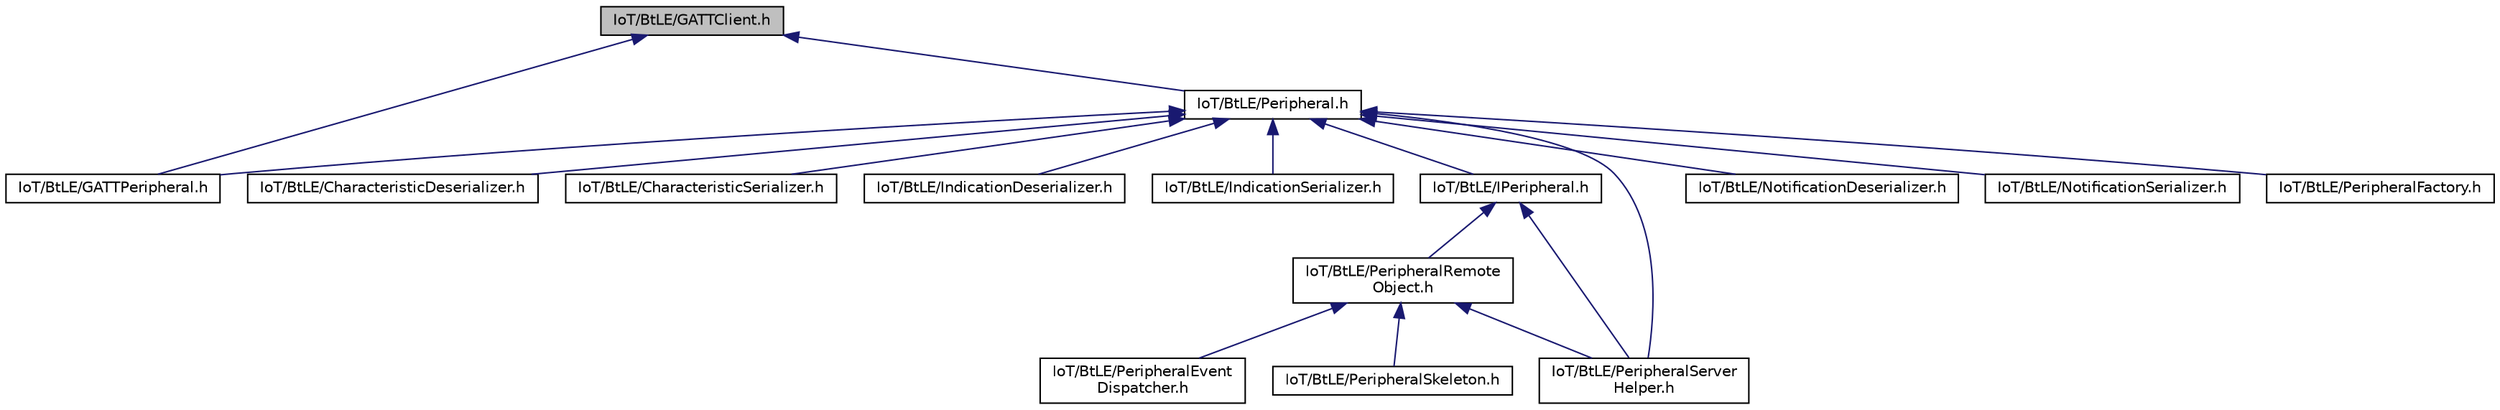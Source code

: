 digraph "IoT/BtLE/GATTClient.h"
{
 // LATEX_PDF_SIZE
  edge [fontname="Helvetica",fontsize="10",labelfontname="Helvetica",labelfontsize="10"];
  node [fontname="Helvetica",fontsize="10",shape=record];
  Node1 [label="IoT/BtLE/GATTClient.h",height=0.2,width=0.4,color="black", fillcolor="grey75", style="filled", fontcolor="black",tooltip=" "];
  Node1 -> Node2 [dir="back",color="midnightblue",fontsize="10",style="solid",fontname="Helvetica"];
  Node2 [label="IoT/BtLE/Peripheral.h",height=0.2,width=0.4,color="black", fillcolor="white", style="filled",URL="$Peripheral_8h.html",tooltip=" "];
  Node2 -> Node3 [dir="back",color="midnightblue",fontsize="10",style="solid",fontname="Helvetica"];
  Node3 [label="IoT/BtLE/CharacteristicDeserializer.h",height=0.2,width=0.4,color="black", fillcolor="white", style="filled",URL="$CharacteristicDeserializer_8h.html",tooltip=" "];
  Node2 -> Node4 [dir="back",color="midnightblue",fontsize="10",style="solid",fontname="Helvetica"];
  Node4 [label="IoT/BtLE/CharacteristicSerializer.h",height=0.2,width=0.4,color="black", fillcolor="white", style="filled",URL="$CharacteristicSerializer_8h.html",tooltip=" "];
  Node2 -> Node5 [dir="back",color="midnightblue",fontsize="10",style="solid",fontname="Helvetica"];
  Node5 [label="IoT/BtLE/GATTPeripheral.h",height=0.2,width=0.4,color="black", fillcolor="white", style="filled",URL="$GATTPeripheral_8h.html",tooltip=" "];
  Node2 -> Node6 [dir="back",color="midnightblue",fontsize="10",style="solid",fontname="Helvetica"];
  Node6 [label="IoT/BtLE/IndicationDeserializer.h",height=0.2,width=0.4,color="black", fillcolor="white", style="filled",URL="$IndicationDeserializer_8h.html",tooltip=" "];
  Node2 -> Node7 [dir="back",color="midnightblue",fontsize="10",style="solid",fontname="Helvetica"];
  Node7 [label="IoT/BtLE/IndicationSerializer.h",height=0.2,width=0.4,color="black", fillcolor="white", style="filled",URL="$IndicationSerializer_8h.html",tooltip=" "];
  Node2 -> Node8 [dir="back",color="midnightblue",fontsize="10",style="solid",fontname="Helvetica"];
  Node8 [label="IoT/BtLE/IPeripheral.h",height=0.2,width=0.4,color="black", fillcolor="white", style="filled",URL="$IPeripheral_8h.html",tooltip=" "];
  Node8 -> Node9 [dir="back",color="midnightblue",fontsize="10",style="solid",fontname="Helvetica"];
  Node9 [label="IoT/BtLE/PeripheralRemote\lObject.h",height=0.2,width=0.4,color="black", fillcolor="white", style="filled",URL="$PeripheralRemoteObject_8h.html",tooltip=" "];
  Node9 -> Node10 [dir="back",color="midnightblue",fontsize="10",style="solid",fontname="Helvetica"];
  Node10 [label="IoT/BtLE/PeripheralEvent\lDispatcher.h",height=0.2,width=0.4,color="black", fillcolor="white", style="filled",URL="$PeripheralEventDispatcher_8h.html",tooltip=" "];
  Node9 -> Node11 [dir="back",color="midnightblue",fontsize="10",style="solid",fontname="Helvetica"];
  Node11 [label="IoT/BtLE/PeripheralServer\lHelper.h",height=0.2,width=0.4,color="black", fillcolor="white", style="filled",URL="$PeripheralServerHelper_8h.html",tooltip=" "];
  Node9 -> Node12 [dir="back",color="midnightblue",fontsize="10",style="solid",fontname="Helvetica"];
  Node12 [label="IoT/BtLE/PeripheralSkeleton.h",height=0.2,width=0.4,color="black", fillcolor="white", style="filled",URL="$PeripheralSkeleton_8h.html",tooltip=" "];
  Node8 -> Node11 [dir="back",color="midnightblue",fontsize="10",style="solid",fontname="Helvetica"];
  Node2 -> Node13 [dir="back",color="midnightblue",fontsize="10",style="solid",fontname="Helvetica"];
  Node13 [label="IoT/BtLE/NotificationDeserializer.h",height=0.2,width=0.4,color="black", fillcolor="white", style="filled",URL="$NotificationDeserializer_8h.html",tooltip=" "];
  Node2 -> Node14 [dir="back",color="midnightblue",fontsize="10",style="solid",fontname="Helvetica"];
  Node14 [label="IoT/BtLE/NotificationSerializer.h",height=0.2,width=0.4,color="black", fillcolor="white", style="filled",URL="$NotificationSerializer_8h.html",tooltip=" "];
  Node2 -> Node15 [dir="back",color="midnightblue",fontsize="10",style="solid",fontname="Helvetica"];
  Node15 [label="IoT/BtLE/PeripheralFactory.h",height=0.2,width=0.4,color="black", fillcolor="white", style="filled",URL="$PeripheralFactory_8h.html",tooltip=" "];
  Node2 -> Node11 [dir="back",color="midnightblue",fontsize="10",style="solid",fontname="Helvetica"];
  Node1 -> Node5 [dir="back",color="midnightblue",fontsize="10",style="solid",fontname="Helvetica"];
}
